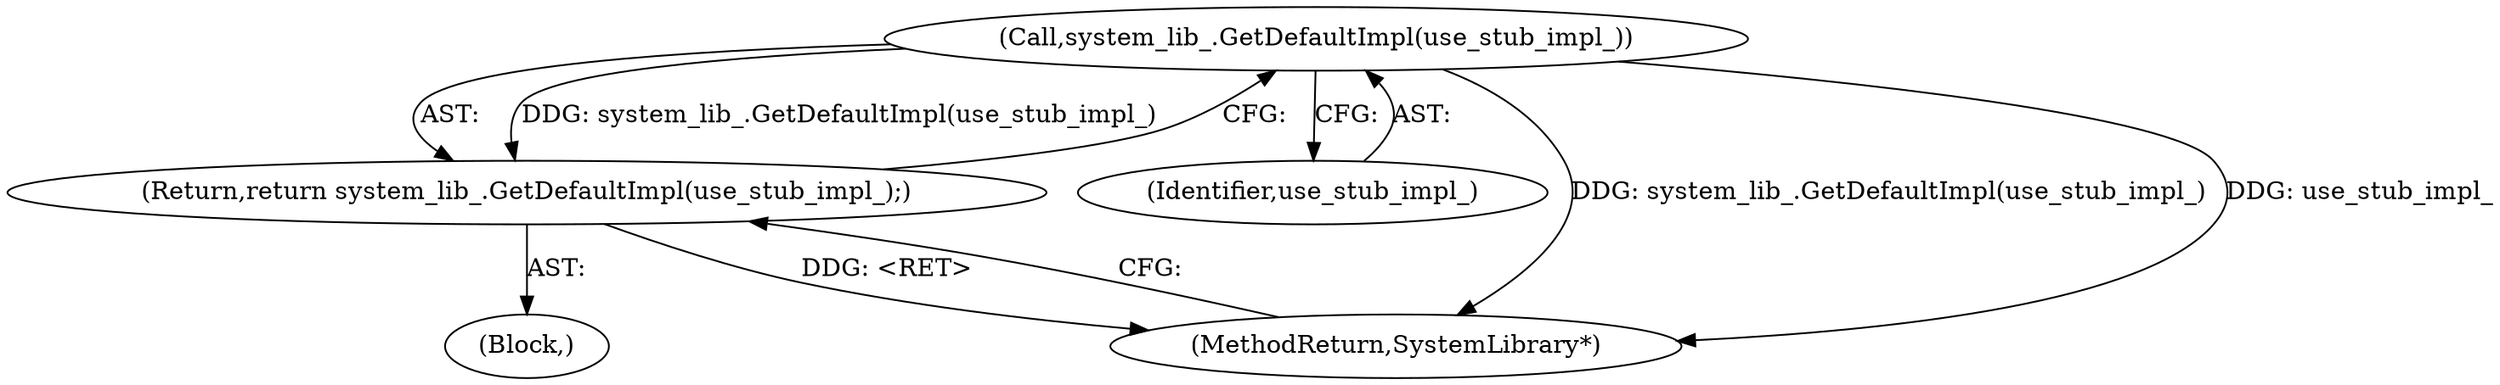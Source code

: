 digraph "1_Chrome_b3ae5db129f88dae153880e84bdabea8ce2ca89b_11@API" {
"1000103" [label="(Call,system_lib_.GetDefaultImpl(use_stub_impl_))"];
"1000102" [label="(Return,return system_lib_.GetDefaultImpl(use_stub_impl_);)"];
"1000102" [label="(Return,return system_lib_.GetDefaultImpl(use_stub_impl_);)"];
"1000104" [label="(Identifier,use_stub_impl_)"];
"1000103" [label="(Call,system_lib_.GetDefaultImpl(use_stub_impl_))"];
"1000101" [label="(Block,)"];
"1000105" [label="(MethodReturn,SystemLibrary*)"];
"1000103" -> "1000102"  [label="AST: "];
"1000103" -> "1000104"  [label="CFG: "];
"1000104" -> "1000103"  [label="AST: "];
"1000102" -> "1000103"  [label="CFG: "];
"1000103" -> "1000105"  [label="DDG: system_lib_.GetDefaultImpl(use_stub_impl_)"];
"1000103" -> "1000105"  [label="DDG: use_stub_impl_"];
"1000103" -> "1000102"  [label="DDG: system_lib_.GetDefaultImpl(use_stub_impl_)"];
"1000102" -> "1000101"  [label="AST: "];
"1000105" -> "1000102"  [label="CFG: "];
"1000102" -> "1000105"  [label="DDG: <RET>"];
}
